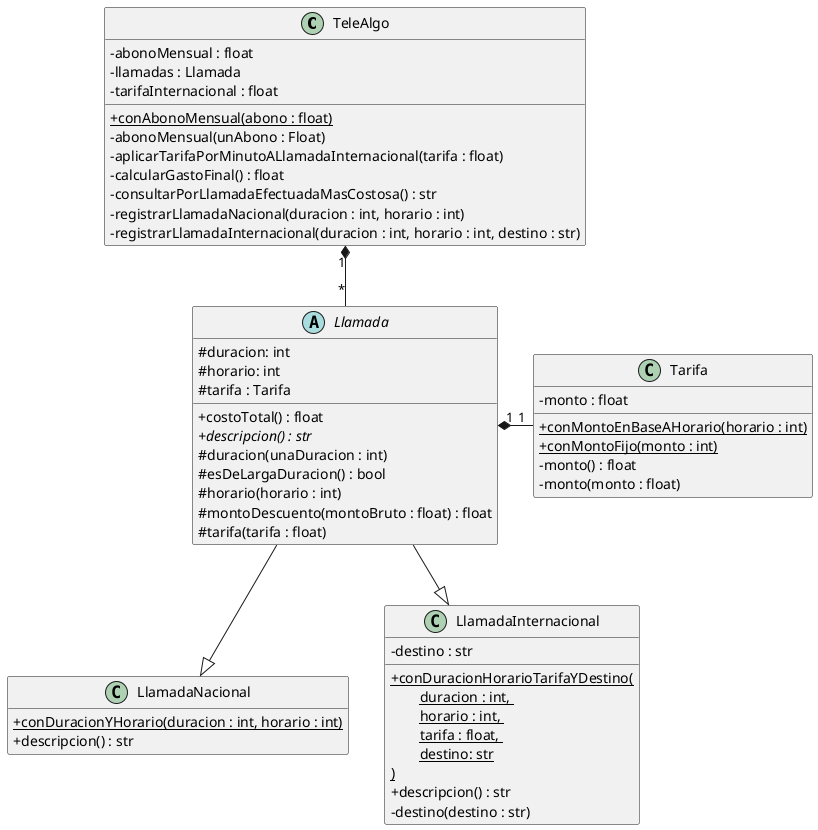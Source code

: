 @startuml

skinparam classAttributeIconSize 0
hide empty members

class TeleAlgo {
  - abonoMensual : float
  - llamadas : Llamada
  - tarifaInternacional : float

  {static} + conAbonoMensual(abono : float)
  - abonoMensual(unAbono : Float)
  - aplicarTarifaPorMinutoALlamadaInternacional(tarifa : float)
  - calcularGastoFinal() : float
  - consultarPorLlamadaEfectuadaMasCostosa() : str
  - registrarLlamadaNacional(duracion : int, horario : int)
  - registrarLlamadaInternacional(duracion : int, horario : int, destino : str)
}

TeleAlgo "1" *-- "*" Llamada

abstract Llamada {
  # duracion: int
  # horario: int
  # tarifa : Tarifa

  + costoTotal() : float
  {abstract} + descripcion() : str
  # duracion(unaDuracion : int)
  # esDeLargaDuracion() : bool
  # horario(horario : int)
  # montoDescuento(montoBruto : float) : float
  # tarifa(tarifa : float)
}

Llamada --|> LlamadaNacional
Llamada --|> LlamadaInternacional

class LlamadaNacional {
  {static} + conDuracionYHorario(duracion : int, horario : int)
  + descripcion() : str
}

class LlamadaInternacional {
  - destino : str

  {static} + conDuracionHorarioTarifaYDestino(\n\tduracion : int, \n\thorario : int, \n\ttarifa : float, \n\tdestino: str\n)
  + descripcion() : str
  - destino(destino : str)
}

Llamada "1" *-ri- "1" Tarifa

class Tarifa {
  - monto : float

  {static} + conMontoEnBaseAHorario(horario : int)
  {static} + conMontoFijo(monto : int)
  - monto() : float
  - monto(monto : float)
}

@enduml
